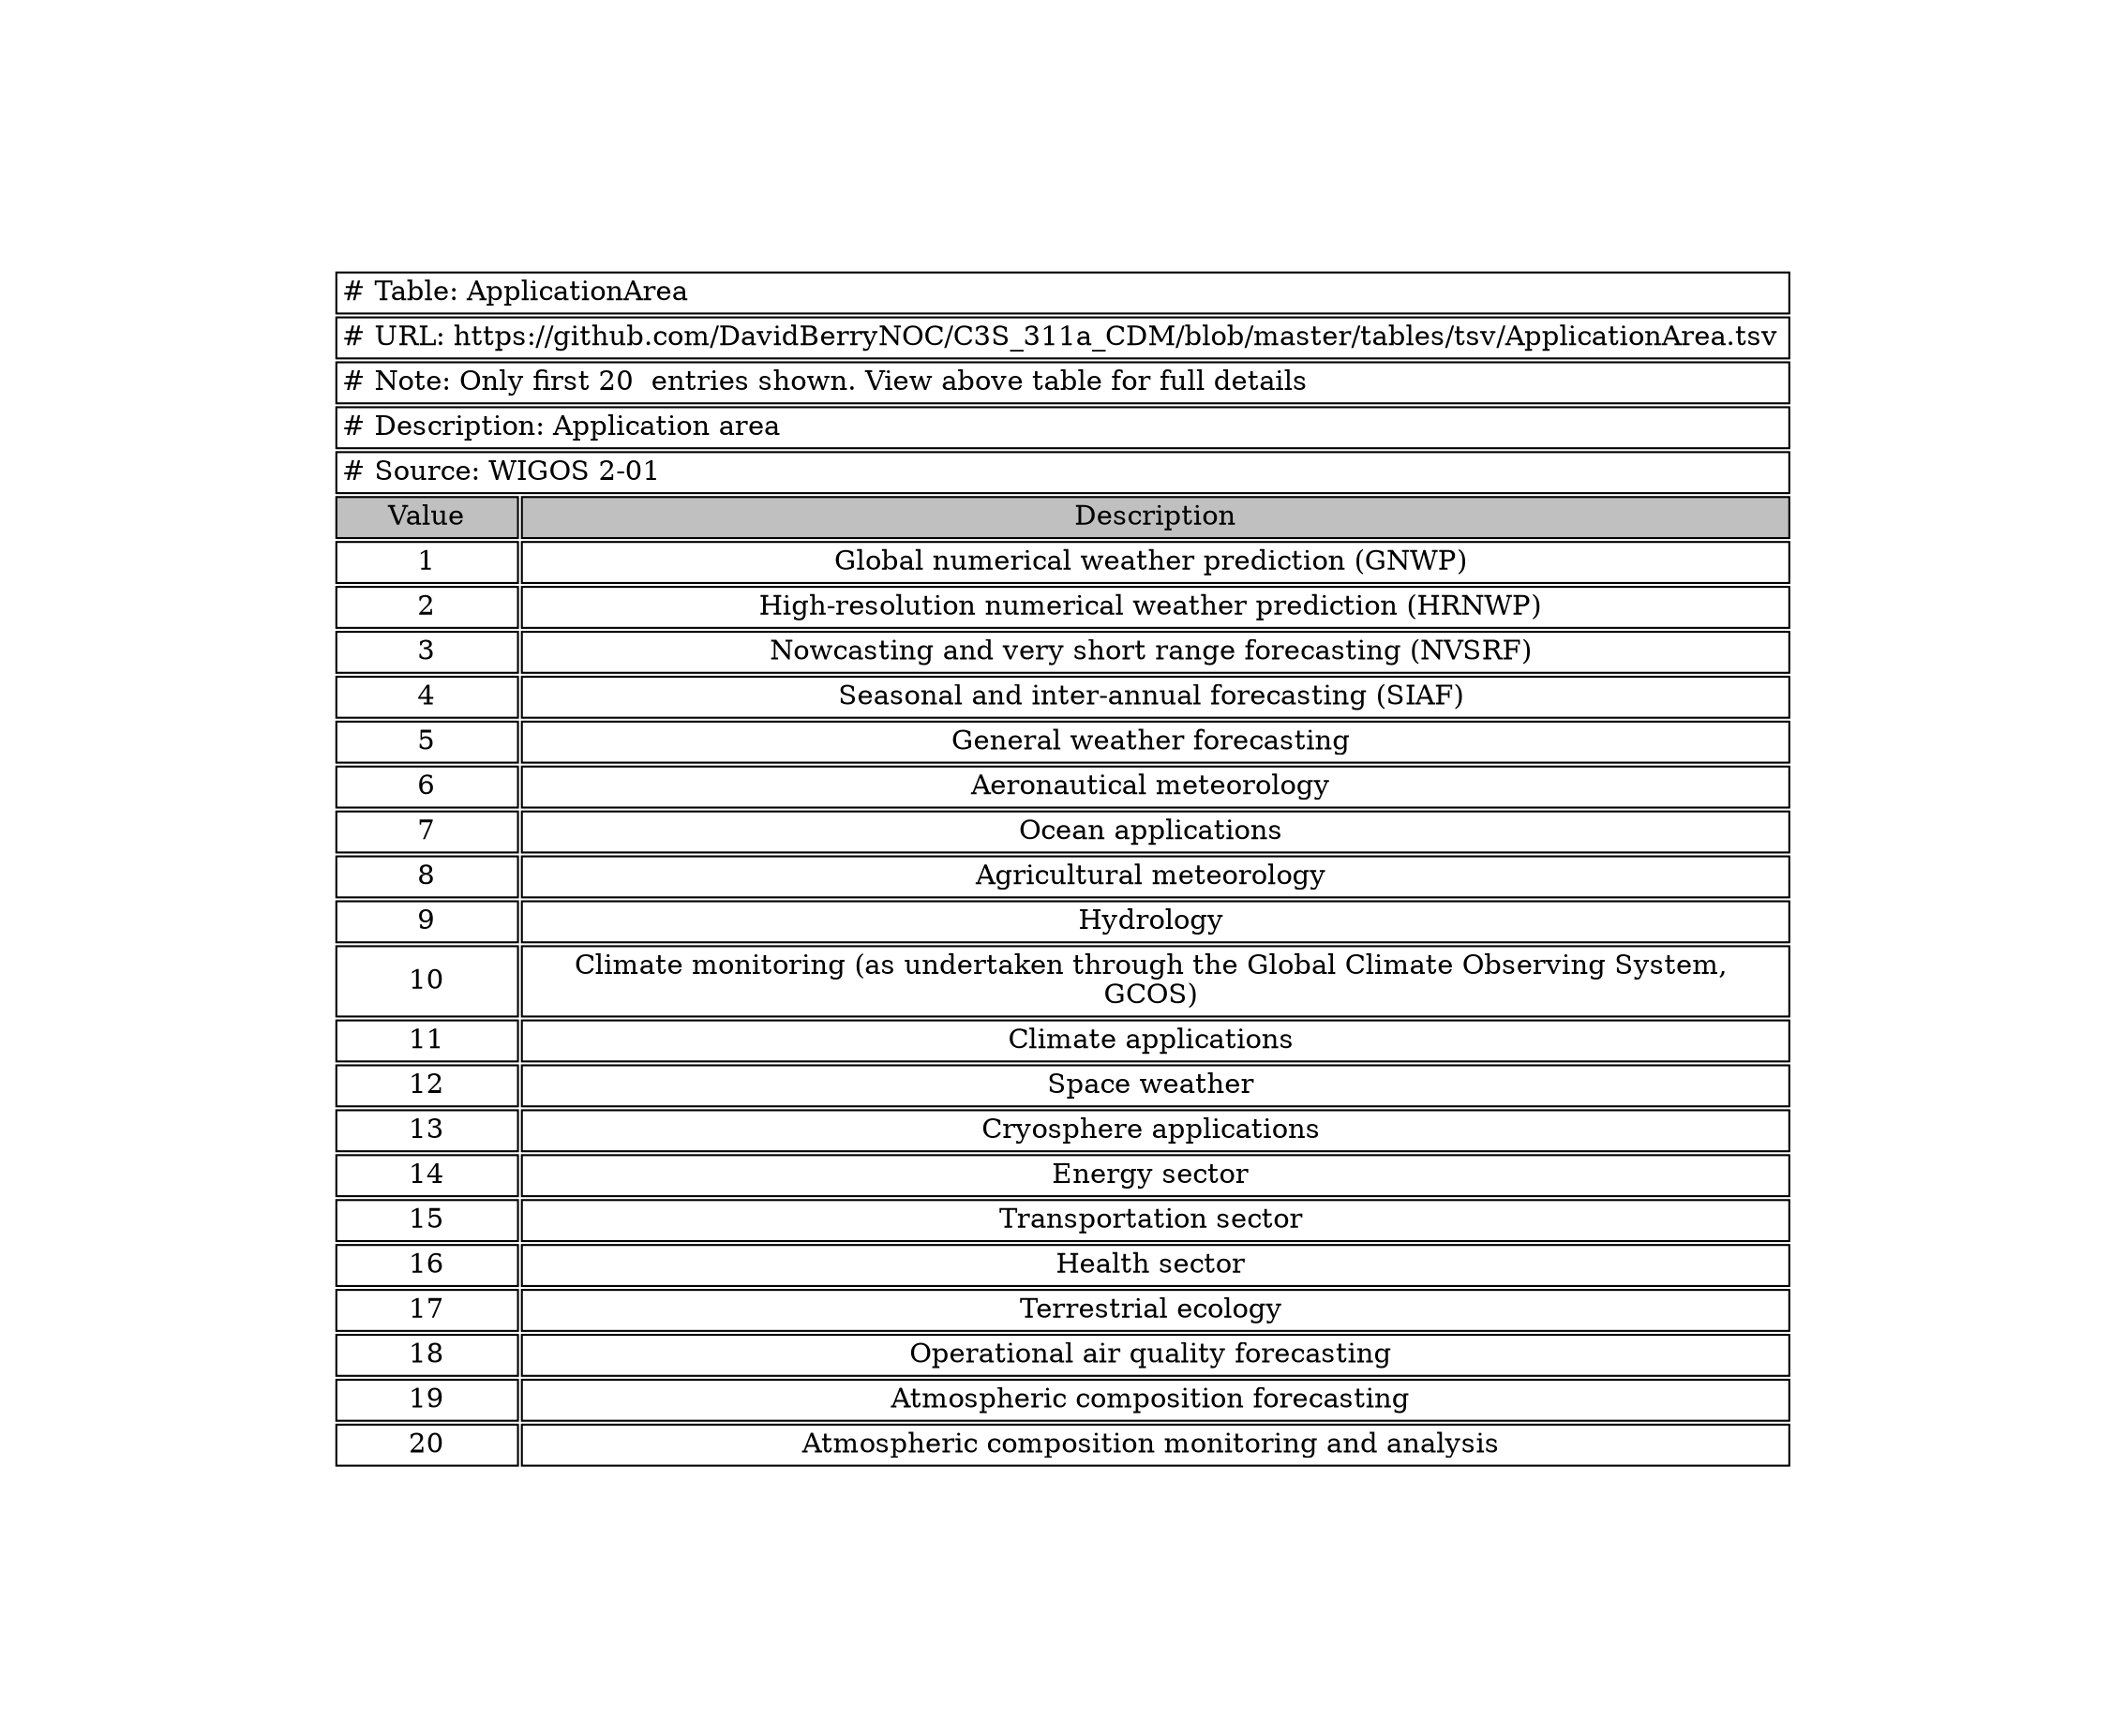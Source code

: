 digraph ApplicationArea {
node [color=white]
ApplicationArea [label=<<TABLE BORDER="0" CELLBORDER="1" CELLSPACING="2" COLOR="BLACK">
<TR><TD COLSPAN="2" ALIGN="left" PORT="head"># Table: ApplicationArea</TD></TR>
<TR><TD COLSPAN="2" ALIGN="left"># URL: https://github.com/DavidBerryNOC/C3S_311a_CDM/blob/master/tables/tsv/ApplicationArea.tsv</TD></TR>
<TR><TD COLSPAN="2" ALIGN="left"># Note: Only first 20  entries shown. View above table for full details</TD></TR>
<TR><TD ALIGN="left" COLSPAN="2"># Description: Application area</TD></TR>
<TR><TD ALIGN="left" COLSPAN="2"># Source: WIGOS 2-01</TD></TR>
<TR><TD BGCOLOR="GRAY">Value</TD><TD BGCOLOR="GRAY">Description</TD></TR>
<TR><TD>1</TD><TD>Global numerical weather prediction (GNWP) </TD></TR>
<TR><TD>2</TD><TD>High-resolution numerical weather prediction (HRNWP) </TD></TR>
<TR><TD>3</TD><TD>Nowcasting and very short range forecasting (NVSRF) </TD></TR>
<TR><TD>4</TD><TD>Seasonal and inter-annual forecasting (SIAF) </TD></TR>
<TR><TD>5</TD><TD>General weather forecasting </TD></TR>
<TR><TD>6</TD><TD>Aeronautical meteorology </TD></TR>
<TR><TD>7</TD><TD>Ocean applications </TD></TR>
<TR><TD>8</TD><TD>Agricultural meteorology </TD></TR>
<TR><TD>9</TD><TD>Hydrology </TD></TR>
<TR><TD>10</TD><TD>Climate monitoring (as undertaken through the Global Climate Observing System, <BR/>GCOS) </TD></TR>
<TR><TD>11</TD><TD>Climate applications </TD></TR>
<TR><TD>12</TD><TD>Space weather </TD></TR>
<TR><TD>13</TD><TD>Cryosphere applications </TD></TR>
<TR><TD>14</TD><TD>Energy sector </TD></TR>
<TR><TD>15</TD><TD>Transportation sector </TD></TR>
<TR><TD>16</TD><TD>Health sector </TD></TR>
<TR><TD>17</TD><TD>Terrestrial ecology </TD></TR>
<TR><TD>18</TD><TD>Operational air quality forecasting </TD></TR>
<TR><TD>19</TD><TD>Atmospheric composition forecasting </TD></TR>
<TR><TD>20</TD><TD>Atmospheric composition monitoring and analysis </TD></TR>
</TABLE>>];
}
